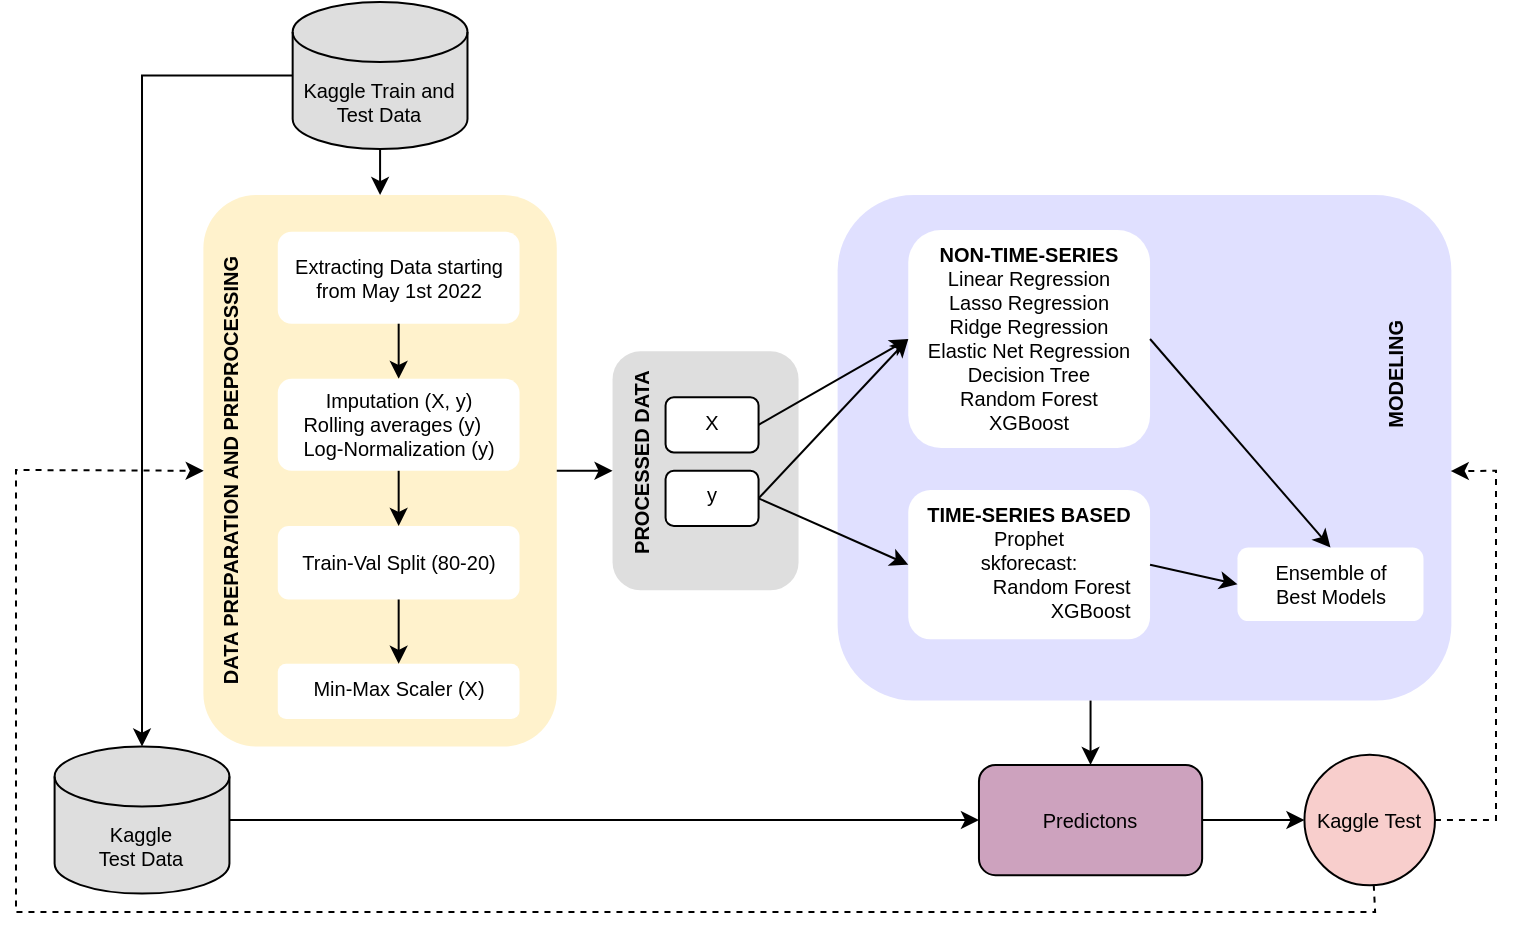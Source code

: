 <mxfile version="20.6.2"><diagram id="iYTmLkJy4PgQhtcWpvg6" name="Page-1"><mxGraphModel dx="838" dy="548" grid="0" gridSize="10" guides="1" tooltips="1" connect="1" arrows="1" fold="1" page="1" pageScale="1" pageWidth="827" pageHeight="1169" math="0" shadow="0"><root><mxCell id="0"/><mxCell id="1" parent="0"/><mxCell id="OmxvKEESYGOB03K-nxM1-37" value="" style="rounded=1;whiteSpace=wrap;html=1;fontSize=10;fillColor=#E0E0FF;strokeColor=none;" parent="1" vertex="1"><mxGeometry x="460.803" y="226.515" width="306.879" height="252.778" as="geometry"/></mxCell><mxCell id="USxAGzm4dyzUNOLXKaWT-20" value="&lt;div style=&quot;font-size: 10px;&quot;&gt;&lt;b style=&quot;font-size: 10px;&quot;&gt;NON-TIME-SERIES&lt;/b&gt;&lt;/div&gt;&lt;div style=&quot;font-size: 10px;&quot;&gt;&lt;span style=&quot;font-size: 10px;&quot;&gt;Linear Regression&lt;/span&gt;&lt;br style=&quot;font-size: 10px;&quot;&gt;&lt;/div&gt;&lt;div style=&quot;font-size: 10px;&quot;&gt;&lt;font style=&quot;font-size: 10px;&quot;&gt;Lasso Regression&lt;/font&gt;&lt;/div&gt;&lt;div style=&quot;font-size: 10px;&quot;&gt;&lt;font style=&quot;font-size: 10px;&quot;&gt;Ridge Regression&lt;/font&gt;&lt;/div&gt;&lt;div style=&quot;font-size: 10px;&quot;&gt;&lt;font style=&quot;font-size: 10px;&quot;&gt;Elastic Net Regression&lt;/font&gt;&lt;/div&gt;&lt;div style=&quot;font-size: 10px;&quot;&gt;&lt;font style=&quot;font-size: 10px;&quot;&gt;Decision Tree&lt;/font&gt;&lt;/div&gt;&lt;div style=&quot;font-size: 10px;&quot;&gt;&lt;font style=&quot;font-size: 10px;&quot;&gt;Random Forest&lt;/font&gt;&lt;/div&gt;&lt;div style=&quot;font-size: 10px;&quot;&gt;&lt;font style=&quot;font-size: 10px;&quot;&gt;XGBoost&lt;/font&gt;&lt;/div&gt;&lt;div style=&quot;font-size: 10px;&quot;&gt;&lt;font style=&quot;font-size: 10px;&quot;&gt;&lt;br style=&quot;font-size: 10px;&quot;&gt;&lt;/font&gt;&lt;/div&gt;&lt;div style=&quot;font-size: 10px;&quot;&gt;&lt;br style=&quot;font-size: 10px;&quot;&gt;&lt;/div&gt;" style="rounded=1;whiteSpace=wrap;html=1;verticalAlign=top;strokeColor=none;fontSize=10;" parent="1" vertex="1"><mxGeometry x="496.14" y="243.98" width="120.89" height="109.02" as="geometry"/></mxCell><mxCell id="USxAGzm4dyzUNOLXKaWT-21" value="&lt;div style=&quot;font-size: 10px;&quot;&gt;&lt;b style=&quot;font-size: 10px;&quot;&gt;TIME-SERIES BASED&lt;/b&gt;&lt;/div&gt;&lt;div style=&quot;font-size: 10px;&quot;&gt;&lt;font style=&quot;font-size: 10px;&quot;&gt;Prophet&lt;/font&gt;&lt;/div&gt;&lt;div style=&quot;font-size: 10px;&quot;&gt;skforecast:&lt;/div&gt;&lt;div style=&quot;text-align: right; font-size: 10px;&quot;&gt;Random Forest&lt;/div&gt;&lt;div style=&quot;font-size: 10px;&quot;&gt;&lt;div style=&quot;text-align: right;&quot;&gt;XGBoost&lt;/div&gt;&lt;/div&gt;" style="rounded=1;whiteSpace=wrap;html=1;verticalAlign=top;align=center;strokeColor=none;fontSize=10;" parent="1" vertex="1"><mxGeometry x="496.14" y="374" width="120.89" height="74.67" as="geometry"/></mxCell><mxCell id="USxAGzm4dyzUNOLXKaWT-23" value="Ensemble of &lt;br style=&quot;font-size: 10px;&quot;&gt;Best Models" style="rounded=1;whiteSpace=wrap;html=1;verticalAlign=top;align=center;strokeColor=none;fontSize=10;" parent="1" vertex="1"><mxGeometry x="660.739" y="402.784" width="92.994" height="36.768" as="geometry"/></mxCell><mxCell id="USxAGzm4dyzUNOLXKaWT-28" value="Predictons" style="rounded=1;whiteSpace=wrap;html=1;fillColor=#CDA2BE;fontSize=10;" parent="1" vertex="1"><mxGeometry x="531.478" y="511.465" width="111.592" height="55.152" as="geometry"/></mxCell><mxCell id="USxAGzm4dyzUNOLXKaWT-29" value="" style="endArrow=classic;html=1;rounded=0;exitX=1;exitY=0.5;exitDx=0;exitDy=0;entryX=0;entryY=0.5;entryDx=0;entryDy=0;exitPerimeter=0;fontSize=10;" parent="1" source="OmxvKEESYGOB03K-nxM1-55" target="USxAGzm4dyzUNOLXKaWT-28" edge="1"><mxGeometry width="50" height="50" relative="1" as="geometry"><mxPoint x="171.592" y="566.616" as="sourcePoint"/><mxPoint x="394.777" y="566.616" as="targetPoint"/></mxGeometry></mxCell><mxCell id="USxAGzm4dyzUNOLXKaWT-34" value="" style="endArrow=classic;html=1;rounded=0;exitX=1;exitY=0.5;exitDx=0;exitDy=0;entryX=0;entryY=0.5;entryDx=0;entryDy=0;fontSize=10;" parent="1" source="USxAGzm4dyzUNOLXKaWT-28" target="OmxvKEESYGOB03K-nxM1-57" edge="1"><mxGeometry width="50" height="50" relative="1" as="geometry"><mxPoint x="348.28" y="594.192" as="sourcePoint"/><mxPoint x="655.159" y="548.232" as="targetPoint"/></mxGeometry></mxCell><mxCell id="OmxvKEESYGOB03K-nxM1-35" value="" style="group;fontSize=10;" parent="1" vertex="1" connectable="0"><mxGeometry x="143.694" y="226.515" width="176.688" height="275.758" as="geometry"/></mxCell><mxCell id="OmxvKEESYGOB03K-nxM1-5" value="" style="rounded=1;whiteSpace=wrap;html=1;fillColor=#FFF2CC;strokeColor=none;fontSize=10;" parent="OmxvKEESYGOB03K-nxM1-35" vertex="1"><mxGeometry x="1.322e-14" width="176.688" height="275.758" as="geometry"/></mxCell><mxCell id="USxAGzm4dyzUNOLXKaWT-2" value="&lt;span style=&quot;text-align: left; font-size: 10px;&quot;&gt;Min-Max Scaler (X)&lt;/span&gt;&lt;br style=&quot;font-size: 10px;&quot;&gt;&lt;div style=&quot;text-align: left; font-size: 10px;&quot;&gt;&lt;br style=&quot;font-size: 10px;&quot;&gt;&lt;/div&gt;" style="rounded=1;whiteSpace=wrap;html=1;verticalAlign=top;strokeColor=none;fontSize=10;" parent="OmxvKEESYGOB03K-nxM1-35" vertex="1"><mxGeometry x="37.197" y="234.394" width="120.892" height="27.576" as="geometry"/></mxCell><mxCell id="USxAGzm4dyzUNOLXKaWT-3" value="&lt;font style=&quot;font-size: 10px;&quot;&gt;Train-Val Split (80-20)&lt;/font&gt;" style="rounded=1;whiteSpace=wrap;html=1;strokeColor=none;fontSize=10;" parent="OmxvKEESYGOB03K-nxM1-35" vertex="1"><mxGeometry x="37.197" y="165.455" width="120.892" height="36.768" as="geometry"/></mxCell><mxCell id="USxAGzm4dyzUNOLXKaWT-7" value="Extracting Data starting from May 1st 2022" style="rounded=1;whiteSpace=wrap;html=1;strokeColor=none;fontSize=10;" parent="OmxvKEESYGOB03K-nxM1-35" vertex="1"><mxGeometry x="37.197" y="18.384" width="120.892" height="45.96" as="geometry"/></mxCell><mxCell id="USxAGzm4dyzUNOLXKaWT-9" value="" style="endArrow=classic;html=1;rounded=0;exitX=0.5;exitY=1;exitDx=0;exitDy=0;entryX=0.5;entryY=0;entryDx=0;entryDy=0;fontSize=10;" parent="OmxvKEESYGOB03K-nxM1-35" source="USxAGzm4dyzUNOLXKaWT-7" target="OmxvKEESYGOB03K-nxM1-1" edge="1"><mxGeometry width="50" height="50" relative="1" as="geometry"><mxPoint x="325.478" y="-9.192" as="sourcePoint"/><mxPoint x="325.478" y="9.192" as="targetPoint"/></mxGeometry></mxCell><mxCell id="USxAGzm4dyzUNOLXKaWT-15" value="" style="endArrow=classic;html=1;rounded=0;exitX=0.5;exitY=1;exitDx=0;exitDy=0;entryX=0.5;entryY=0;entryDx=0;entryDy=0;fontSize=10;" parent="OmxvKEESYGOB03K-nxM1-35" source="USxAGzm4dyzUNOLXKaWT-3" target="USxAGzm4dyzUNOLXKaWT-2" edge="1"><mxGeometry width="50" height="50" relative="1" as="geometry"><mxPoint x="130.191" y="284.949" as="sourcePoint"/><mxPoint x="399.873" y="330.909" as="targetPoint"/></mxGeometry></mxCell><mxCell id="OmxvKEESYGOB03K-nxM1-1" value="&lt;span style=&quot;text-align: left; font-size: 10px;&quot;&gt;Imputation (X, y)&lt;/span&gt;&lt;br style=&quot;font-size: 10px;&quot;&gt;&lt;div style=&quot;text-align: left; font-size: 10px;&quot;&gt;Rolling averages (y)&lt;/div&gt;&lt;div style=&quot;text-align: left; font-size: 10px;&quot;&gt;Log-Normalization (y)&lt;/div&gt;" style="rounded=1;whiteSpace=wrap;html=1;strokeColor=none;fontSize=10;" parent="OmxvKEESYGOB03K-nxM1-35" vertex="1"><mxGeometry x="37.197" y="91.919" width="120.892" height="45.96" as="geometry"/></mxCell><mxCell id="OmxvKEESYGOB03K-nxM1-4" value="" style="endArrow=classic;html=1;rounded=0;exitX=0.5;exitY=1;exitDx=0;exitDy=0;entryX=0.5;entryY=0;entryDx=0;entryDy=0;fontSize=10;" parent="OmxvKEESYGOB03K-nxM1-35" source="OmxvKEESYGOB03K-nxM1-1" target="USxAGzm4dyzUNOLXKaWT-3" edge="1"><mxGeometry width="50" height="50" relative="1" as="geometry"><mxPoint x="111.592" y="73.535" as="sourcePoint"/><mxPoint x="111.592" y="110.303" as="targetPoint"/></mxGeometry></mxCell><mxCell id="OmxvKEESYGOB03K-nxM1-6" value="&lt;b style=&quot;font-size: 10px;&quot;&gt;DATA PREPARATION AND PREPROCESSING&lt;/b&gt;" style="text;html=1;strokeColor=none;fillColor=none;align=center;verticalAlign=middle;whiteSpace=wrap;rounded=0;rotation=-90;fontSize=10;" parent="OmxvKEESYGOB03K-nxM1-35" vertex="1"><mxGeometry x="-120.892" y="124.091" width="269.682" height="27.576" as="geometry"/></mxCell><mxCell id="OmxvKEESYGOB03K-nxM1-41" value="&lt;b style=&quot;font-size: 10px;&quot;&gt;&lt;font style=&quot;font-size: 10px;&quot;&gt;MODELING&lt;/font&gt;&lt;/b&gt;" style="text;html=1;strokeColor=none;fillColor=none;align=center;verticalAlign=middle;whiteSpace=wrap;rounded=0;fontSize=10;rotation=-90;" parent="1" vertex="1"><mxGeometry x="711.885" y="302.348" width="55.796" height="27.576" as="geometry"/></mxCell><mxCell id="OmxvKEESYGOB03K-nxM1-42" value="" style="endArrow=classic;html=1;rounded=0;fontSize=10;fillColor=#FFB570;entryX=0.5;entryY=0;entryDx=0;entryDy=0;exitX=1;exitY=0.5;exitDx=0;exitDy=0;" parent="1" source="USxAGzm4dyzUNOLXKaWT-20" target="USxAGzm4dyzUNOLXKaWT-23" edge="1"><mxGeometry width="50" height="50" relative="1" as="geometry"><mxPoint x="348.28" y="419.545" as="sourcePoint"/><mxPoint x="394.777" y="373.586" as="targetPoint"/></mxGeometry></mxCell><mxCell id="OmxvKEESYGOB03K-nxM1-43" value="" style="endArrow=classic;html=1;rounded=0;fontSize=10;fillColor=#FFB570;entryX=0;entryY=0.5;entryDx=0;entryDy=0;exitX=1;exitY=0.5;exitDx=0;exitDy=0;" parent="1" source="USxAGzm4dyzUNOLXKaWT-21" target="USxAGzm4dyzUNOLXKaWT-23" edge="1"><mxGeometry width="50" height="50" relative="1" as="geometry"><mxPoint x="348.28" y="419.545" as="sourcePoint"/><mxPoint x="394.777" y="373.586" as="targetPoint"/></mxGeometry></mxCell><mxCell id="OmxvKEESYGOB03K-nxM1-52" value="" style="endArrow=classic;html=1;rounded=0;fontSize=10;fillColor=#FFB570;entryX=0.5;entryY=0;entryDx=0;entryDy=0;" parent="1" target="USxAGzm4dyzUNOLXKaWT-28" edge="1"><mxGeometry width="50" height="50" relative="1" as="geometry"><mxPoint x="587.274" y="479.293" as="sourcePoint"/><mxPoint x="534.268" y="447.121" as="targetPoint"/></mxGeometry></mxCell><mxCell id="OmxvKEESYGOB03K-nxM1-53" value="Kaggle Train and Test Data" style="shape=cylinder3;whiteSpace=wrap;html=1;boundedLbl=1;backgroundOutline=1;size=15;fontSize=10;fillColor=#DEDEDE;" parent="1" vertex="1"><mxGeometry x="188.331" y="130" width="87.414" height="73.535" as="geometry"/></mxCell><mxCell id="USxAGzm4dyzUNOLXKaWT-8" value="" style="endArrow=classic;html=1;rounded=0;entryX=0.5;entryY=0;entryDx=0;entryDy=0;exitX=0.5;exitY=1;exitDx=0;exitDy=0;exitPerimeter=0;fontSize=10;" parent="1" source="OmxvKEESYGOB03K-nxM1-53" target="OmxvKEESYGOB03K-nxM1-5" edge="1"><mxGeometry width="50" height="50" relative="1" as="geometry"><mxPoint x="232.038" y="189.747" as="sourcePoint"/><mxPoint x="534.268" y="272.475" as="targetPoint"/></mxGeometry></mxCell><mxCell id="OmxvKEESYGOB03K-nxM1-55" value="Kaggle &lt;br style=&quot;font-size: 10px;&quot;&gt;Test Data" style="shape=cylinder3;whiteSpace=wrap;html=1;boundedLbl=1;backgroundOutline=1;size=15;fontSize=10;fillColor=#DEDEDE;" parent="1" vertex="1"><mxGeometry x="69.299" y="502.273" width="87.414" height="73.535" as="geometry"/></mxCell><mxCell id="USxAGzm4dyzUNOLXKaWT-10" value="" style="endArrow=classic;html=1;rounded=0;exitX=0;exitY=0.5;exitDx=0;exitDy=0;exitPerimeter=0;entryX=0.5;entryY=0;entryDx=0;entryDy=0;entryPerimeter=0;fontSize=10;" parent="1" source="OmxvKEESYGOB03K-nxM1-53" target="OmxvKEESYGOB03K-nxM1-55" edge="1"><mxGeometry width="50" height="50" relative="1" as="geometry"><mxPoint x="152.994" y="152.98" as="sourcePoint"/><mxPoint x="115.796" y="548.232" as="targetPoint"/><Array as="points"><mxPoint x="113.006" y="166.768"/></Array></mxGeometry></mxCell><mxCell id="OmxvKEESYGOB03K-nxM1-57" value="Kaggle Test" style="ellipse;whiteSpace=wrap;html=1;aspect=fixed;fontSize=10;fillColor=#F8CECC;" parent="1" vertex="1"><mxGeometry x="694.217" y="506.409" width="65.263" height="65.263" as="geometry"/></mxCell><mxCell id="OmxvKEESYGOB03K-nxM1-58" value="" style="group;fontSize=10;" parent="1" vertex="1" connectable="0"><mxGeometry x="348.28" y="304.646" width="92.994" height="119.495" as="geometry"/></mxCell><mxCell id="OmxvKEESYGOB03K-nxM1-9" value="&lt;div style=&quot;font-size: 10px;&quot;&gt;&lt;br style=&quot;font-size: 10px;&quot;&gt;&lt;/div&gt;" style="rounded=1;whiteSpace=wrap;html=1;verticalAlign=top;fillColor=#DEDEDE;align=left;strokeColor=none;fontSize=10;" parent="OmxvKEESYGOB03K-nxM1-58" vertex="1"><mxGeometry width="92.994" height="119.495" as="geometry"/></mxCell><mxCell id="OmxvKEESYGOB03K-nxM1-12" value="&lt;div style=&quot;text-align: left; font-size: 10px;&quot;&gt;y&lt;/div&gt;" style="rounded=1;whiteSpace=wrap;html=1;verticalAlign=top;fontSize=10;" parent="OmxvKEESYGOB03K-nxM1-58" vertex="1"><mxGeometry x="26.503" y="59.747" width="46.497" height="27.576" as="geometry"/></mxCell><mxCell id="OmxvKEESYGOB03K-nxM1-34" value="&lt;b style=&quot;font-size: 10px;&quot;&gt;PROCESSED DATA&lt;/b&gt;" style="text;html=1;strokeColor=none;fillColor=none;align=center;verticalAlign=middle;whiteSpace=wrap;rounded=0;fontSize=10;rotation=-90;" parent="OmxvKEESYGOB03K-nxM1-58" vertex="1"><mxGeometry x="-37.197" y="41.364" width="102.293" height="27.576" as="geometry"/></mxCell><mxCell id="OmxvKEESYGOB03K-nxM1-8" value="&lt;div style=&quot;text-align: left; font-size: 10px;&quot;&gt;X&lt;/div&gt;" style="rounded=1;whiteSpace=wrap;html=1;verticalAlign=top;fontSize=10;" parent="OmxvKEESYGOB03K-nxM1-58" vertex="1"><mxGeometry x="26.503" y="22.98" width="46.497" height="27.576" as="geometry"/></mxCell><mxCell id="OmxvKEESYGOB03K-nxM1-45" value="" style="endArrow=classic;html=1;rounded=0;fontSize=10;fillColor=#FFB570;entryX=0;entryY=0.5;entryDx=0;entryDy=0;exitX=1;exitY=0.5;exitDx=0;exitDy=0;" parent="1" source="OmxvKEESYGOB03K-nxM1-8" target="USxAGzm4dyzUNOLXKaWT-20" edge="1"><mxGeometry width="50" height="50" relative="1" as="geometry"><mxPoint x="-191.083" y="-72.222" as="sourcePoint"/><mxPoint x="-218.981" y="-44.646" as="targetPoint"/></mxGeometry></mxCell><mxCell id="LFt9gh3X9h7xAS0bNYt1-3" value="" style="endArrow=classic;html=1;rounded=0;exitX=0.531;exitY=0.995;exitDx=0;exitDy=0;entryX=0.5;entryY=0;entryDx=0;entryDy=0;exitPerimeter=0;fontSize=10;dashed=1;" parent="1" source="OmxvKEESYGOB03K-nxM1-57" target="OmxvKEESYGOB03K-nxM1-6" edge="1"><mxGeometry width="50" height="50" relative="1" as="geometry"><mxPoint x="731.414" y="598.788" as="sourcePoint"/><mxPoint x="53.49" y="321.586" as="targetPoint"/><Array as="points"><mxPoint x="729.554" y="585"/><mxPoint x="50" y="585"/><mxPoint x="50" y="364"/></Array></mxGeometry></mxCell><mxCell id="LFt9gh3X9h7xAS0bNYt1-4" value="" style="endArrow=classic;html=1;rounded=0;exitX=1;exitY=0.5;exitDx=0;exitDy=0;entryX=0.999;entryY=0.546;entryDx=0;entryDy=0;entryPerimeter=0;fontSize=10;dashed=1;" parent="1" source="OmxvKEESYGOB03K-nxM1-57" target="OmxvKEESYGOB03K-nxM1-37" edge="1"><mxGeometry width="50" height="50" relative="1" as="geometry"><mxPoint x="767.682" y="552.369" as="sourcePoint"/><mxPoint x="790" y="345.091" as="targetPoint"/><Array as="points"><mxPoint x="790" y="539.04"/><mxPoint x="790" y="364.394"/></Array></mxGeometry></mxCell><mxCell id="OmxvKEESYGOB03K-nxM1-18" value="" style="endArrow=classic;html=1;rounded=0;fontSize=10;fillColor=#FFB570;entryX=0;entryY=0.5;entryDx=0;entryDy=0;exitX=1;exitY=0.5;exitDx=0;exitDy=0;" parent="1" source="OmxvKEESYGOB03K-nxM1-5" target="OmxvKEESYGOB03K-nxM1-9" edge="1"><mxGeometry width="50" height="50" relative="1" as="geometry"><mxPoint x="329.682" y="281.667" as="sourcePoint"/><mxPoint x="469.172" y="382.778" as="targetPoint"/></mxGeometry></mxCell><mxCell id="OmxvKEESYGOB03K-nxM1-47" value="" style="endArrow=classic;html=1;rounded=0;fontSize=10;fillColor=#FFB570;entryX=0;entryY=0.5;entryDx=0;entryDy=0;exitX=1;exitY=0.5;exitDx=0;exitDy=0;" parent="1" source="OmxvKEESYGOB03K-nxM1-12" target="USxAGzm4dyzUNOLXKaWT-20" edge="1"><mxGeometry width="50" height="50" relative="1" as="geometry"><mxPoint x="449.178" y="419.545" as="sourcePoint"/><mxPoint x="506.369" y="428.737" as="targetPoint"/></mxGeometry></mxCell><mxCell id="OmxvKEESYGOB03K-nxM1-46" value="" style="endArrow=classic;html=1;rounded=0;fontSize=10;fillColor=#FFB570;entryX=0;entryY=0.5;entryDx=0;entryDy=0;exitX=1;exitY=0.5;exitDx=0;exitDy=0;" parent="1" source="OmxvKEESYGOB03K-nxM1-12" target="USxAGzm4dyzUNOLXKaWT-21" edge="1"><mxGeometry width="50" height="50" relative="1" as="geometry"><mxPoint x="449.178" y="382.778" as="sourcePoint"/><mxPoint x="506.369" y="323.03" as="targetPoint"/></mxGeometry></mxCell></root></mxGraphModel></diagram></mxfile>